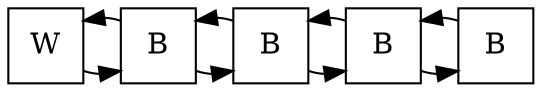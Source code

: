 digraph "Grafica de cod31 del piso ejemplo03" {
	node [shape=square]
	{
		rank=same
		"(0,0)" [label=W]
		rank=same
		"(1,0)" [label=B]
		rank=same
		"(2,0)" [label=B]
		rank=same
		"(3,0)" [label=B]
		rank=same
		"(4,0)" [label=B]
	}
	"(0,0)" -> "(1,0)"
	"(1,0)" -> "(2,0)"
	"(2,0)" -> "(3,0)"
	"(3,0)" -> "(4,0)"
	"(1,0)" -> "(0,0)"
	"(2,0)" -> "(1,0)"
	"(3,0)" -> "(2,0)"
	"(4,0)" -> "(3,0)"
}
